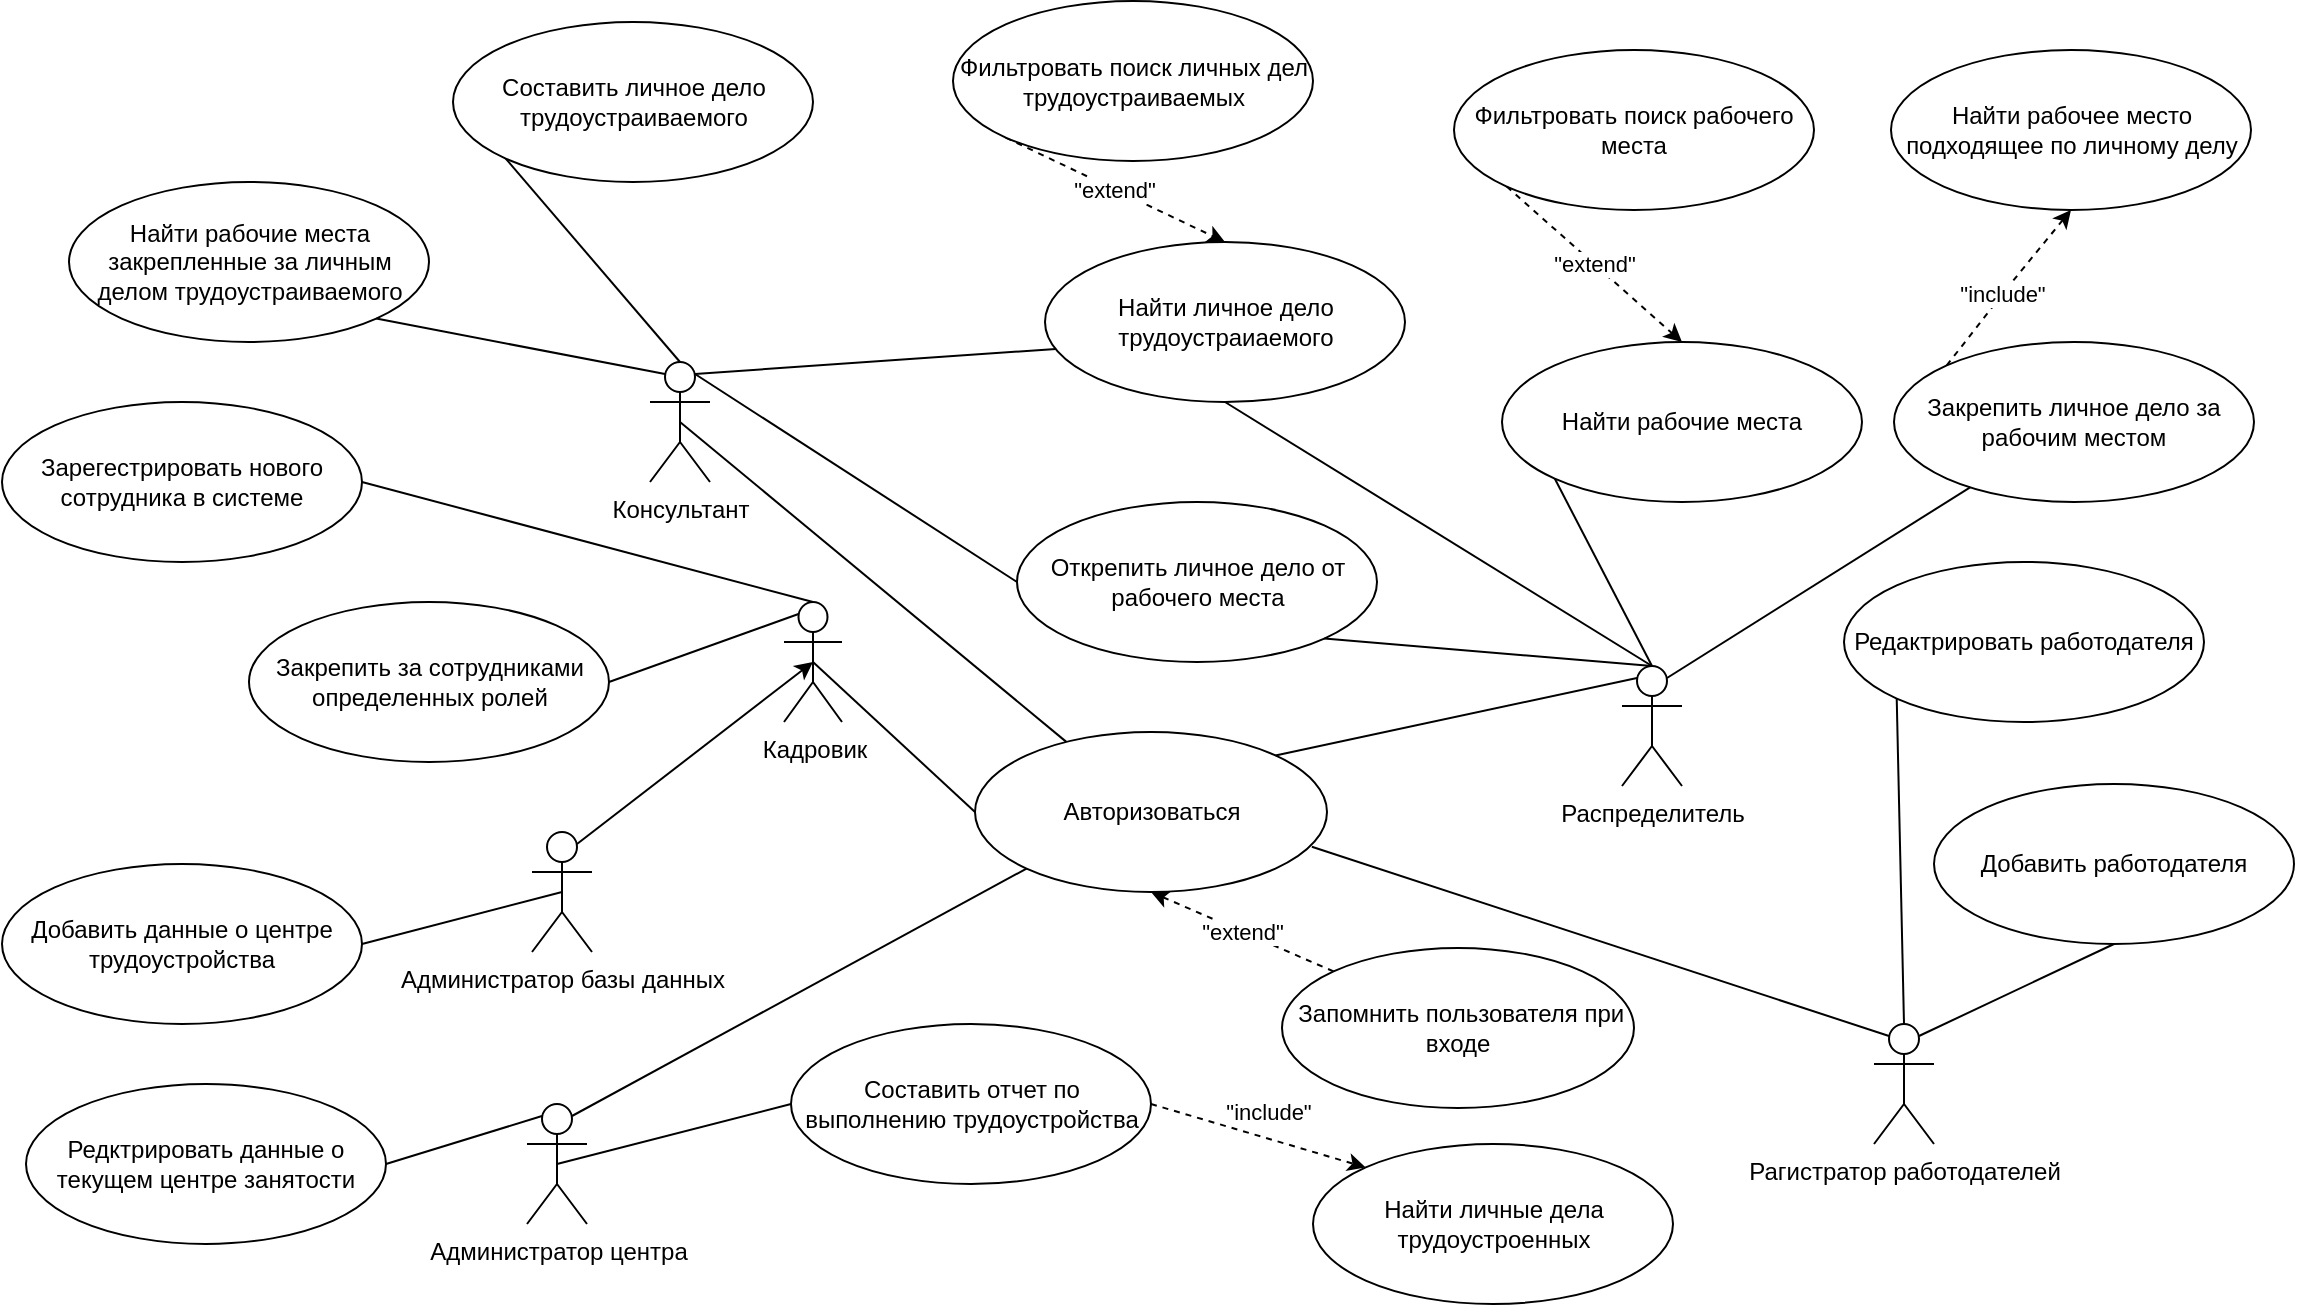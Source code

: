 <mxfile version="12.1.3" type="device" pages="1"><diagram id="4_mjbSS-1ngOwjHHmQlD" name="Page-1"><mxGraphModel dx="710" dy="771" grid="0" gridSize="10" guides="1" tooltips="1" connect="1" arrows="1" fold="1" page="1" pageScale="1" pageWidth="1169" pageHeight="827" math="0" shadow="0"><root><mxCell id="0"/><mxCell id="1" parent="0"/><mxCell id="66WQWRdz4B2c20aq9bY5-1" value="Авторизоваться" style="ellipse;whiteSpace=wrap;html=1;" parent="1" vertex="1"><mxGeometry x="495.5" y="493" width="176" height="80" as="geometry"/></mxCell><mxCell id="66WQWRdz4B2c20aq9bY5-10" value="Закрепить за сотрудниками определенных ролей" style="ellipse;whiteSpace=wrap;html=1;" parent="1" vertex="1"><mxGeometry x="132.5" y="428" width="180" height="80" as="geometry"/></mxCell><mxCell id="66WQWRdz4B2c20aq9bY5-20" value="Добавить данные о центре трудоустройства" style="ellipse;whiteSpace=wrap;html=1;" parent="1" vertex="1"><mxGeometry x="9" y="559" width="180" height="80" as="geometry"/></mxCell><mxCell id="66WQWRdz4B2c20aq9bY5-28" value="Редктрировать данные о текущем центре занятости" style="ellipse;whiteSpace=wrap;html=1;" parent="1" vertex="1"><mxGeometry x="21" y="669" width="180" height="80" as="geometry"/></mxCell><mxCell id="66WQWRdz4B2c20aq9bY5-29" value="Составить отчет по выполнению трудоустройства" style="ellipse;whiteSpace=wrap;html=1;" parent="1" vertex="1"><mxGeometry x="403.5" y="639" width="180" height="80" as="geometry"/></mxCell><mxCell id="66WQWRdz4B2c20aq9bY5-30" value="Составить личное дело трудоустраиваемого" style="ellipse;whiteSpace=wrap;html=1;" parent="1" vertex="1"><mxGeometry x="234.5" y="138" width="180" height="80" as="geometry"/></mxCell><mxCell id="66WQWRdz4B2c20aq9bY5-31" value="Найти личное дело трудоустраиаемого" style="ellipse;whiteSpace=wrap;html=1;" parent="1" vertex="1"><mxGeometry x="530.5" y="248" width="180" height="80" as="geometry"/></mxCell><mxCell id="66WQWRdz4B2c20aq9bY5-34" value="Найти рабочие места" style="ellipse;whiteSpace=wrap;html=1;" parent="1" vertex="1"><mxGeometry x="759" y="298" width="180" height="80" as="geometry"/></mxCell><mxCell id="66WQWRdz4B2c20aq9bY5-35" value="Закрепить личное дело за рабочим местом" style="ellipse;whiteSpace=wrap;html=1;" parent="1" vertex="1"><mxGeometry x="955" y="298" width="180" height="80" as="geometry"/></mxCell><mxCell id="66WQWRdz4B2c20aq9bY5-36" value="Открепить личное дело от рабочего места" style="ellipse;whiteSpace=wrap;html=1;" parent="1" vertex="1"><mxGeometry x="516.5" y="378" width="180" height="80" as="geometry"/></mxCell><mxCell id="66WQWRdz4B2c20aq9bY5-37" value="Добавить работодателя" style="ellipse;whiteSpace=wrap;html=1;" parent="1" vertex="1"><mxGeometry x="975" y="519" width="180" height="80" as="geometry"/></mxCell><mxCell id="66WQWRdz4B2c20aq9bY5-38" value="Редактрировать работодателя" style="ellipse;whiteSpace=wrap;html=1;" parent="1" vertex="1"><mxGeometry x="930" y="408" width="180" height="80" as="geometry"/></mxCell><mxCell id="66WQWRdz4B2c20aq9bY5-44" value="Администратор центра" style="shape=umlActor;verticalLabelPosition=bottom;labelBackgroundColor=#ffffff;verticalAlign=top;html=1;outlineConnect=0;" parent="1" vertex="1"><mxGeometry x="271.5" y="679" width="30" height="60" as="geometry"/></mxCell><mxCell id="66WQWRdz4B2c20aq9bY5-45" value="Кадровик" style="shape=umlActor;verticalLabelPosition=bottom;labelBackgroundColor=#ffffff;verticalAlign=top;html=1;outlineConnect=0;" parent="1" vertex="1"><mxGeometry x="400" y="428" width="29" height="60" as="geometry"/></mxCell><mxCell id="66WQWRdz4B2c20aq9bY5-46" value="Консультант" style="shape=umlActor;verticalLabelPosition=bottom;labelBackgroundColor=#ffffff;verticalAlign=top;html=1;outlineConnect=0;" parent="1" vertex="1"><mxGeometry x="333" y="308" width="30" height="60" as="geometry"/></mxCell><mxCell id="66WQWRdz4B2c20aq9bY5-47" value="Распределитель" style="shape=umlActor;verticalLabelPosition=bottom;labelBackgroundColor=#ffffff;verticalAlign=top;html=1;outlineConnect=0;" parent="1" vertex="1"><mxGeometry x="819" y="460" width="30" height="60" as="geometry"/></mxCell><mxCell id="66WQWRdz4B2c20aq9bY5-48" value="Рагистратор работодателей" style="shape=umlActor;verticalLabelPosition=bottom;labelBackgroundColor=#ffffff;verticalAlign=top;html=1;outlineConnect=0;" parent="1" vertex="1"><mxGeometry x="945" y="639" width="30" height="60" as="geometry"/></mxCell><mxCell id="66WQWRdz4B2c20aq9bY5-59" value="" style="endArrow=none;html=1;entryX=0.5;entryY=0;entryDx=0;entryDy=0;entryPerimeter=0;exitX=1;exitY=0.5;exitDx=0;exitDy=0;" parent="1" source="66WQWRdz4B2c20aq9bY5-3" target="66WQWRdz4B2c20aq9bY5-45" edge="1"><mxGeometry width="50" height="50" relative="1" as="geometry"><mxPoint x="157" y="801" as="sourcePoint"/><mxPoint x="246" y="513" as="targetPoint"/></mxGeometry></mxCell><mxCell id="66WQWRdz4B2c20aq9bY5-65" value="" style="endArrow=none;html=1;entryX=0.5;entryY=0.5;entryDx=0;entryDy=0;entryPerimeter=0;exitX=0;exitY=0.5;exitDx=0;exitDy=0;" parent="1" source="66WQWRdz4B2c20aq9bY5-29" target="66WQWRdz4B2c20aq9bY5-44" edge="1"><mxGeometry width="50" height="50" relative="1" as="geometry"><mxPoint x="280.5" y="611" as="sourcePoint"/><mxPoint x="91.5" y="754" as="targetPoint"/></mxGeometry></mxCell><mxCell id="66WQWRdz4B2c20aq9bY5-66" value="" style="endArrow=none;html=1;entryX=0.25;entryY=0.1;entryDx=0;entryDy=0;entryPerimeter=0;exitX=1;exitY=0.5;exitDx=0;exitDy=0;" parent="1" source="66WQWRdz4B2c20aq9bY5-28" target="66WQWRdz4B2c20aq9bY5-44" edge="1"><mxGeometry width="50" height="50" relative="1" as="geometry"><mxPoint x="157" y="848" as="sourcePoint"/><mxPoint x="207" y="798" as="targetPoint"/></mxGeometry></mxCell><mxCell id="66WQWRdz4B2c20aq9bY5-69" value="" style="endArrow=none;html=1;exitX=0.75;exitY=0.1;exitDx=0;exitDy=0;exitPerimeter=0;entryX=0;entryY=1;entryDx=0;entryDy=0;" parent="1" source="66WQWRdz4B2c20aq9bY5-44" target="66WQWRdz4B2c20aq9bY5-1" edge="1"><mxGeometry width="50" height="50" relative="1" as="geometry"><mxPoint x="155" y="872" as="sourcePoint"/><mxPoint x="205" y="822" as="targetPoint"/></mxGeometry></mxCell><mxCell id="66WQWRdz4B2c20aq9bY5-70" value="" style="endArrow=none;html=1;entryX=0.5;entryY=0.5;entryDx=0;entryDy=0;entryPerimeter=0;exitX=0;exitY=0.5;exitDx=0;exitDy=0;" parent="1" source="66WQWRdz4B2c20aq9bY5-1" target="66WQWRdz4B2c20aq9bY5-45" edge="1"><mxGeometry width="50" height="50" relative="1" as="geometry"><mxPoint x="155" y="944" as="sourcePoint"/><mxPoint x="205" y="894" as="targetPoint"/></mxGeometry></mxCell><mxCell id="66WQWRdz4B2c20aq9bY5-72" value="" style="endArrow=none;html=1;exitX=0;exitY=1;exitDx=0;exitDy=0;entryX=0.5;entryY=0;entryDx=0;entryDy=0;entryPerimeter=0;" parent="1" source="66WQWRdz4B2c20aq9bY5-30" target="66WQWRdz4B2c20aq9bY5-46" edge="1"><mxGeometry width="50" height="50" relative="1" as="geometry"><mxPoint x="18" y="869" as="sourcePoint"/><mxPoint x="546" y="270" as="targetPoint"/></mxGeometry></mxCell><mxCell id="66WQWRdz4B2c20aq9bY5-40" value="Администратор базы данных" style="shape=umlActor;verticalLabelPosition=bottom;labelBackgroundColor=#ffffff;verticalAlign=top;html=1;outlineConnect=0;" parent="1" vertex="1"><mxGeometry x="274" y="543" width="30" height="60" as="geometry"/></mxCell><mxCell id="66WQWRdz4B2c20aq9bY5-80" value="" style="endArrow=none;html=1;exitX=1;exitY=0.5;exitDx=0;exitDy=0;entryX=0.5;entryY=0.5;entryDx=0;entryDy=0;entryPerimeter=0;" parent="1" source="66WQWRdz4B2c20aq9bY5-20" target="66WQWRdz4B2c20aq9bY5-40" edge="1"><mxGeometry width="50" height="50" relative="1" as="geometry"><mxPoint x="49" y="418" as="sourcePoint"/><mxPoint x="273" y="549" as="targetPoint"/></mxGeometry></mxCell><mxCell id="66WQWRdz4B2c20aq9bY5-82" value="" style="endArrow=none;html=1;exitX=0.75;exitY=0.1;exitDx=0;exitDy=0;exitPerimeter=0;" parent="1" source="66WQWRdz4B2c20aq9bY5-47" target="66WQWRdz4B2c20aq9bY5-35" edge="1"><mxGeometry width="50" height="50" relative="1" as="geometry"><mxPoint x="782" y="628" as="sourcePoint"/><mxPoint x="369" y="822" as="targetPoint"/></mxGeometry></mxCell><mxCell id="66WQWRdz4B2c20aq9bY5-83" value="" style="endArrow=none;html=1;entryX=0.75;entryY=0.1;entryDx=0;entryDy=0;entryPerimeter=0;exitX=0;exitY=0.5;exitDx=0;exitDy=0;" parent="1" source="66WQWRdz4B2c20aq9bY5-36" target="66WQWRdz4B2c20aq9bY5-46" edge="1"><mxGeometry width="50" height="50" relative="1" as="geometry"><mxPoint x="600" y="803" as="sourcePoint"/><mxPoint x="769" y="267" as="targetPoint"/></mxGeometry></mxCell><mxCell id="66WQWRdz4B2c20aq9bY5-85" value="" style="endArrow=none;html=1;entryX=0.25;entryY=0.1;entryDx=0;entryDy=0;entryPerimeter=0;exitX=1;exitY=0;exitDx=0;exitDy=0;" parent="1" source="66WQWRdz4B2c20aq9bY5-1" target="66WQWRdz4B2c20aq9bY5-47" edge="1"><mxGeometry width="50" height="50" relative="1" as="geometry"><mxPoint x="685" y="575" as="sourcePoint"/><mxPoint x="170" y="822" as="targetPoint"/></mxGeometry></mxCell><mxCell id="66WQWRdz4B2c20aq9bY5-87" value="Найти рабочие места закрепленные за личным делом трудоустраиваемого" style="ellipse;whiteSpace=wrap;html=1;" parent="1" vertex="1"><mxGeometry x="42.5" y="218" width="180" height="80" as="geometry"/></mxCell><mxCell id="66WQWRdz4B2c20aq9bY5-91" value="" style="endArrow=none;html=1;entryX=0.5;entryY=0;entryDx=0;entryDy=0;entryPerimeter=0;exitX=1;exitY=1;exitDx=0;exitDy=0;" parent="1" source="66WQWRdz4B2c20aq9bY5-36" target="66WQWRdz4B2c20aq9bY5-47" edge="1"><mxGeometry width="50" height="50" relative="1" as="geometry"><mxPoint x="319" y="565" as="sourcePoint"/><mxPoint x="702" y="670" as="targetPoint"/></mxGeometry></mxCell><mxCell id="66WQWRdz4B2c20aq9bY5-94" value="" style="endArrow=none;html=1;exitX=0.5;exitY=0.5;exitDx=0;exitDy=0;exitPerimeter=0;" parent="1" source="66WQWRdz4B2c20aq9bY5-46" target="66WQWRdz4B2c20aq9bY5-1" edge="1"><mxGeometry width="50" height="50" relative="1" as="geometry"><mxPoint x="640" y="833" as="sourcePoint"/><mxPoint x="573" y="861" as="targetPoint"/></mxGeometry></mxCell><mxCell id="66WQWRdz4B2c20aq9bY5-95" value="" style="endArrow=none;html=1;entryX=0.25;entryY=0.1;entryDx=0;entryDy=0;entryPerimeter=0;exitX=0.957;exitY=0.717;exitDx=0;exitDy=0;exitPerimeter=0;" parent="1" source="66WQWRdz4B2c20aq9bY5-1" target="66WQWRdz4B2c20aq9bY5-48" edge="1"><mxGeometry width="50" height="50" relative="1" as="geometry"><mxPoint x="668" y="564" as="sourcePoint"/><mxPoint x="991" y="595" as="targetPoint"/></mxGeometry></mxCell><mxCell id="66WQWRdz4B2c20aq9bY5-102" value="" style="endArrow=none;html=1;entryX=0.5;entryY=0;entryDx=0;entryDy=0;entryPerimeter=0;exitX=0;exitY=1;exitDx=0;exitDy=0;" parent="1" source="66WQWRdz4B2c20aq9bY5-38" target="66WQWRdz4B2c20aq9bY5-48" edge="1"><mxGeometry width="50" height="50" relative="1" as="geometry"><mxPoint x="305" y="983" as="sourcePoint"/><mxPoint x="355" y="933" as="targetPoint"/></mxGeometry></mxCell><mxCell id="66WQWRdz4B2c20aq9bY5-103" value="" style="endArrow=none;html=1;entryX=0.75;entryY=0.1;entryDx=0;entryDy=0;entryPerimeter=0;exitX=0.5;exitY=1;exitDx=0;exitDy=0;" parent="1" source="66WQWRdz4B2c20aq9bY5-37" target="66WQWRdz4B2c20aq9bY5-48" edge="1"><mxGeometry width="50" height="50" relative="1" as="geometry"><mxPoint x="305" y="983" as="sourcePoint"/><mxPoint x="986" y="675" as="targetPoint"/></mxGeometry></mxCell><mxCell id="66WQWRdz4B2c20aq9bY5-105" value="" style="endArrow=none;html=1;entryX=0.03;entryY=0.668;entryDx=0;entryDy=0;entryPerimeter=0;exitX=0.75;exitY=0.1;exitDx=0;exitDy=0;exitPerimeter=0;" parent="1" source="66WQWRdz4B2c20aq9bY5-46" target="66WQWRdz4B2c20aq9bY5-31" edge="1"><mxGeometry width="50" height="50" relative="1" as="geometry"><mxPoint x="339" y="873" as="sourcePoint"/><mxPoint x="389" y="823" as="targetPoint"/></mxGeometry></mxCell><mxCell id="66WQWRdz4B2c20aq9bY5-106" value="" style="endArrow=none;html=1;entryX=0.5;entryY=0;entryDx=0;entryDy=0;entryPerimeter=0;exitX=0.5;exitY=1;exitDx=0;exitDy=0;" parent="1" source="66WQWRdz4B2c20aq9bY5-31" target="66WQWRdz4B2c20aq9bY5-47" edge="1"><mxGeometry width="50" height="50" relative="1" as="geometry"><mxPoint x="368" y="827" as="sourcePoint"/><mxPoint x="389" y="895" as="targetPoint"/></mxGeometry></mxCell><mxCell id="66WQWRdz4B2c20aq9bY5-108" value="" style="endArrow=none;html=1;entryX=0.5;entryY=0;entryDx=0;entryDy=0;entryPerimeter=0;exitX=0;exitY=1;exitDx=0;exitDy=0;" parent="1" source="66WQWRdz4B2c20aq9bY5-34" target="66WQWRdz4B2c20aq9bY5-47" edge="1"><mxGeometry width="50" height="50" relative="1" as="geometry"><mxPoint x="23" y="872" as="sourcePoint"/><mxPoint x="73" y="822" as="targetPoint"/></mxGeometry></mxCell><mxCell id="66WQWRdz4B2c20aq9bY5-110" value="" style="endArrow=none;html=1;exitX=1;exitY=1;exitDx=0;exitDy=0;entryX=0.25;entryY=0.1;entryDx=0;entryDy=0;entryPerimeter=0;" parent="1" source="66WQWRdz4B2c20aq9bY5-87" target="66WQWRdz4B2c20aq9bY5-46" edge="1"><mxGeometry width="50" height="50" relative="1" as="geometry"><mxPoint x="1205" y="604" as="sourcePoint"/><mxPoint x="455" y="376" as="targetPoint"/></mxGeometry></mxCell><mxCell id="66WQWRdz4B2c20aq9bY5-3" value="Зарегестрировать нового сотрудника в системе" style="ellipse;whiteSpace=wrap;html=1;width=170" parent="1" vertex="1"><mxGeometry x="9" y="328" width="180" height="80" as="geometry"/></mxCell><mxCell id="PEEK8IutGGUJeY8LlXU5-2" value="" style="endArrow=none;html=1;entryX=0.25;entryY=0.1;entryDx=0;entryDy=0;entryPerimeter=0;exitX=1;exitY=0.5;exitDx=0;exitDy=0;" parent="1" source="66WQWRdz4B2c20aq9bY5-10" target="66WQWRdz4B2c20aq9bY5-45" edge="1"><mxGeometry width="50" height="50" relative="1" as="geometry"><mxPoint x="137.92" y="232" as="sourcePoint"/><mxPoint x="289.25" y="424" as="targetPoint"/></mxGeometry></mxCell><mxCell id="PEEK8IutGGUJeY8LlXU5-12" value="" style="endArrow=classic;html=1;entryX=0.5;entryY=0.5;entryDx=0;entryDy=0;entryPerimeter=0;exitX=0.75;exitY=0.1;exitDx=0;exitDy=0;exitPerimeter=0;" parent="1" source="66WQWRdz4B2c20aq9bY5-40" target="66WQWRdz4B2c20aq9bY5-45" edge="1"><mxGeometry width="50" height="50" relative="1" as="geometry"><mxPoint x="10" y="829" as="sourcePoint"/><mxPoint x="60" y="779" as="targetPoint"/></mxGeometry></mxCell><mxCell id="PEEK8IutGGUJeY8LlXU5-19" value="Найти личные дела трудоустроенных" style="ellipse;whiteSpace=wrap;html=1;" parent="1" vertex="1"><mxGeometry x="664.5" y="699" width="180" height="80" as="geometry"/></mxCell><mxCell id="PEEK8IutGGUJeY8LlXU5-20" value="&quot;include&quot;" style="endArrow=classic;html=1;entryX=0;entryY=0;entryDx=0;entryDy=0;exitX=1;exitY=0.5;exitDx=0;exitDy=0;dashed=1;" parent="1" source="66WQWRdz4B2c20aq9bY5-29" target="PEEK8IutGGUJeY8LlXU5-19" edge="1"><mxGeometry x="0.009" y="13" width="50" height="50" relative="1" as="geometry"><mxPoint x="10" y="828" as="sourcePoint"/><mxPoint x="60" y="778" as="targetPoint"/><mxPoint x="1" as="offset"/></mxGeometry></mxCell><mxCell id="PEEK8IutGGUJeY8LlXU5-21" value="Найти рабочее место подходящее по личному делу" style="ellipse;whiteSpace=wrap;html=1;" parent="1" vertex="1"><mxGeometry x="953.5" y="152" width="180" height="80" as="geometry"/></mxCell><mxCell id="PEEK8IutGGUJeY8LlXU5-22" value="&quot;include&quot;" style="endArrow=classic;html=1;dashed=1;entryX=0.5;entryY=1;entryDx=0;entryDy=0;exitX=0;exitY=0;exitDx=0;exitDy=0;" parent="1" source="66WQWRdz4B2c20aq9bY5-35" target="PEEK8IutGGUJeY8LlXU5-21" edge="1"><mxGeometry x="-0.082" width="50" height="50" relative="1" as="geometry"><mxPoint x="10" y="828" as="sourcePoint"/><mxPoint x="60" y="778" as="targetPoint"/><Array as="points"><mxPoint x="1014" y="268"/></Array><mxPoint as="offset"/></mxGeometry></mxCell><mxCell id="PEEK8IutGGUJeY8LlXU5-23" value="Фильтровать поиск рабочего места" style="ellipse;whiteSpace=wrap;html=1;" parent="1" vertex="1"><mxGeometry x="735" y="152" width="180" height="80" as="geometry"/></mxCell><mxCell id="PEEK8IutGGUJeY8LlXU5-24" value="&quot;extend&quot;" style="endArrow=classic;html=1;dashed=1;entryX=0.5;entryY=0;entryDx=0;entryDy=0;exitX=0;exitY=1;exitDx=0;exitDy=0;" parent="1" source="PEEK8IutGGUJeY8LlXU5-28" target="66WQWRdz4B2c20aq9bY5-31" edge="1"><mxGeometry width="50" height="50" relative="1" as="geometry"><mxPoint x="10" y="828" as="sourcePoint"/><mxPoint x="60" y="778" as="targetPoint"/></mxGeometry></mxCell><mxCell id="PEEK8IutGGUJeY8LlXU5-26" value="&quot;extend&quot;" style="endArrow=classic;html=1;dashed=1;entryX=0.5;entryY=0;entryDx=0;entryDy=0;exitX=0;exitY=1;exitDx=0;exitDy=0;" parent="1" source="PEEK8IutGGUJeY8LlXU5-23" target="66WQWRdz4B2c20aq9bY5-34" edge="1"><mxGeometry width="50" height="50" relative="1" as="geometry"><mxPoint x="10" y="907" as="sourcePoint"/><mxPoint x="60" y="857" as="targetPoint"/></mxGeometry></mxCell><mxCell id="PEEK8IutGGUJeY8LlXU5-28" value="Фильтровать поиск личных дел трудоустраиваемых" style="ellipse;whiteSpace=wrap;html=1;" parent="1" vertex="1"><mxGeometry x="484.5" y="127.5" width="180" height="80" as="geometry"/></mxCell><mxCell id="PEEK8IutGGUJeY8LlXU5-29" value="&quot;extend&quot;" style="endArrow=classic;html=1;dashed=1;entryX=0.5;entryY=1;entryDx=0;entryDy=0;exitX=0;exitY=0;exitDx=0;exitDy=0;" parent="1" source="PEEK8IutGGUJeY8LlXU5-33" target="66WQWRdz4B2c20aq9bY5-1" edge="1"><mxGeometry width="50" height="50" relative="1" as="geometry"><mxPoint x="10" y="907" as="sourcePoint"/><mxPoint x="60" y="857" as="targetPoint"/></mxGeometry></mxCell><mxCell id="PEEK8IutGGUJeY8LlXU5-33" value="&amp;nbsp;Запомнить пользователя при входе" style="ellipse;whiteSpace=wrap;html=1;" parent="1" vertex="1"><mxGeometry x="649" y="601" width="176" height="80" as="geometry"/></mxCell></root></mxGraphModel></diagram></mxfile>
